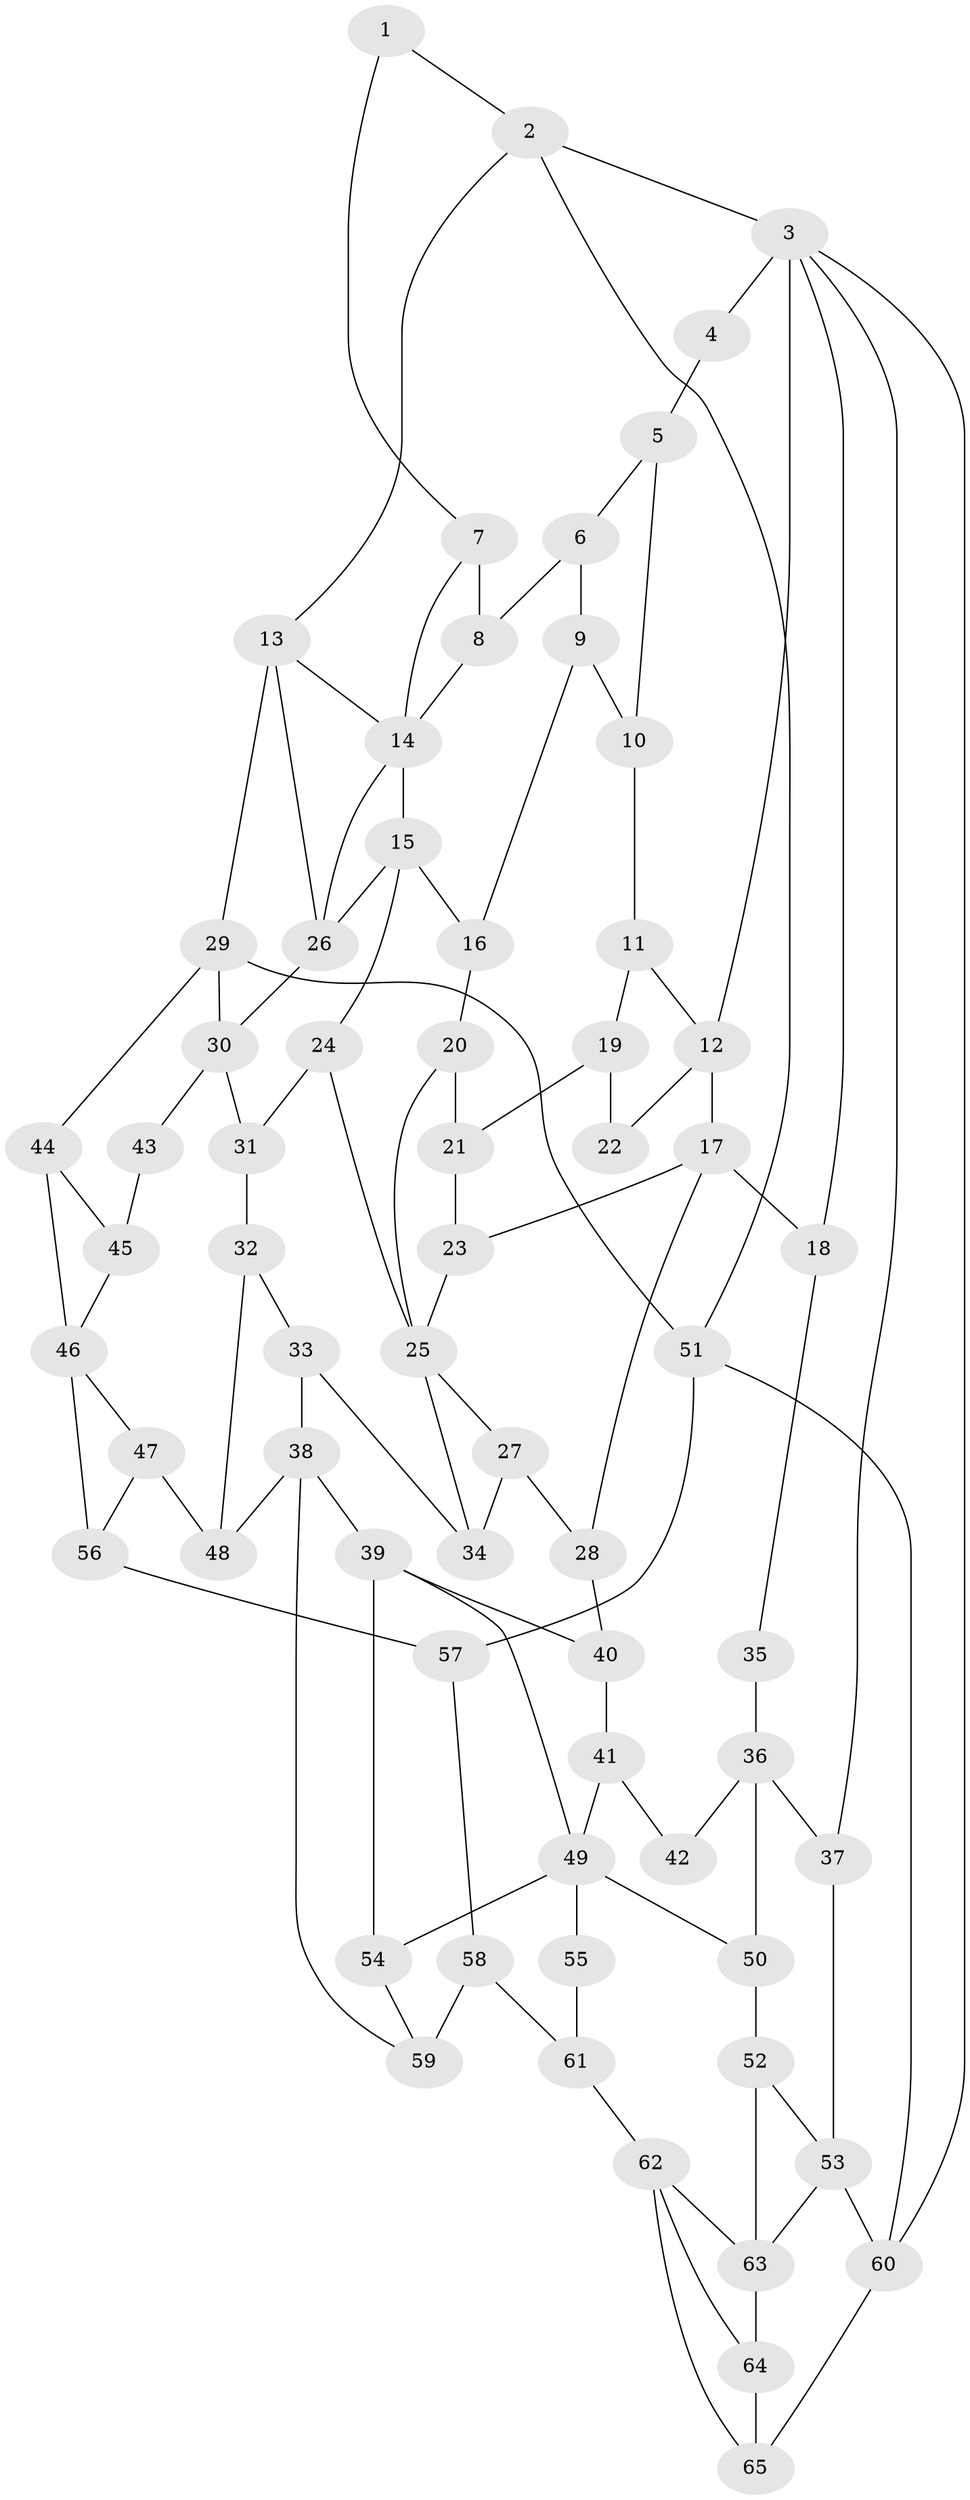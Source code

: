 // original degree distribution, {3: 0.023076923076923078, 6: 0.25384615384615383, 4: 0.25384615384615383, 5: 0.46923076923076923}
// Generated by graph-tools (version 1.1) at 2025/54/03/04/25 22:54:09]
// undirected, 65 vertices, 107 edges
graph export_dot {
  node [color=gray90,style=filled];
  1;
  2;
  3;
  4;
  5;
  6;
  7;
  8;
  9;
  10;
  11;
  12;
  13;
  14;
  15;
  16;
  17;
  18;
  19;
  20;
  21;
  22;
  23;
  24;
  25;
  26;
  27;
  28;
  29;
  30;
  31;
  32;
  33;
  34;
  35;
  36;
  37;
  38;
  39;
  40;
  41;
  42;
  43;
  44;
  45;
  46;
  47;
  48;
  49;
  50;
  51;
  52;
  53;
  54;
  55;
  56;
  57;
  58;
  59;
  60;
  61;
  62;
  63;
  64;
  65;
  1 -- 2 [weight=1.0];
  1 -- 7 [weight=1.0];
  2 -- 3 [weight=1.0];
  2 -- 13 [weight=1.0];
  2 -- 51 [weight=1.0];
  3 -- 4 [weight=2.0];
  3 -- 12 [weight=1.0];
  3 -- 18 [weight=1.0];
  3 -- 37 [weight=1.0];
  3 -- 60 [weight=1.0];
  4 -- 5 [weight=1.0];
  5 -- 6 [weight=1.0];
  5 -- 10 [weight=1.0];
  6 -- 8 [weight=1.0];
  6 -- 9 [weight=2.0];
  7 -- 8 [weight=1.0];
  7 -- 14 [weight=1.0];
  8 -- 14 [weight=1.0];
  9 -- 10 [weight=1.0];
  9 -- 16 [weight=1.0];
  10 -- 11 [weight=1.0];
  11 -- 12 [weight=1.0];
  11 -- 19 [weight=1.0];
  12 -- 17 [weight=2.0];
  12 -- 22 [weight=1.0];
  13 -- 14 [weight=1.0];
  13 -- 26 [weight=1.0];
  13 -- 29 [weight=2.0];
  14 -- 15 [weight=2.0];
  14 -- 26 [weight=1.0];
  15 -- 16 [weight=1.0];
  15 -- 24 [weight=1.0];
  15 -- 26 [weight=1.0];
  16 -- 20 [weight=1.0];
  17 -- 18 [weight=2.0];
  17 -- 23 [weight=1.0];
  17 -- 28 [weight=1.0];
  18 -- 35 [weight=1.0];
  19 -- 21 [weight=1.0];
  19 -- 22 [weight=2.0];
  20 -- 21 [weight=1.0];
  20 -- 25 [weight=1.0];
  21 -- 23 [weight=1.0];
  23 -- 25 [weight=1.0];
  24 -- 25 [weight=2.0];
  24 -- 31 [weight=1.0];
  25 -- 27 [weight=1.0];
  25 -- 34 [weight=1.0];
  26 -- 30 [weight=1.0];
  27 -- 28 [weight=1.0];
  27 -- 34 [weight=1.0];
  28 -- 40 [weight=1.0];
  29 -- 30 [weight=1.0];
  29 -- 44 [weight=1.0];
  29 -- 51 [weight=1.0];
  30 -- 31 [weight=2.0];
  30 -- 43 [weight=2.0];
  31 -- 32 [weight=1.0];
  32 -- 33 [weight=1.0];
  32 -- 48 [weight=1.0];
  33 -- 34 [weight=1.0];
  33 -- 38 [weight=1.0];
  35 -- 36 [weight=2.0];
  36 -- 37 [weight=1.0];
  36 -- 42 [weight=2.0];
  36 -- 50 [weight=1.0];
  37 -- 53 [weight=2.0];
  38 -- 39 [weight=2.0];
  38 -- 48 [weight=1.0];
  38 -- 59 [weight=1.0];
  39 -- 40 [weight=1.0];
  39 -- 49 [weight=1.0];
  39 -- 54 [weight=1.0];
  40 -- 41 [weight=1.0];
  41 -- 42 [weight=1.0];
  41 -- 49 [weight=1.0];
  43 -- 45 [weight=1.0];
  44 -- 45 [weight=1.0];
  44 -- 46 [weight=1.0];
  45 -- 46 [weight=1.0];
  46 -- 47 [weight=1.0];
  46 -- 56 [weight=3.0];
  47 -- 48 [weight=1.0];
  47 -- 56 [weight=1.0];
  49 -- 50 [weight=1.0];
  49 -- 54 [weight=1.0];
  49 -- 55 [weight=2.0];
  50 -- 52 [weight=1.0];
  51 -- 57 [weight=1.0];
  51 -- 60 [weight=1.0];
  52 -- 53 [weight=2.0];
  52 -- 63 [weight=1.0];
  53 -- 60 [weight=1.0];
  53 -- 63 [weight=1.0];
  54 -- 59 [weight=1.0];
  55 -- 61 [weight=1.0];
  56 -- 57 [weight=2.0];
  57 -- 58 [weight=2.0];
  58 -- 59 [weight=2.0];
  58 -- 61 [weight=2.0];
  60 -- 65 [weight=1.0];
  61 -- 62 [weight=2.0];
  62 -- 63 [weight=1.0];
  62 -- 64 [weight=2.0];
  62 -- 65 [weight=1.0];
  63 -- 64 [weight=3.0];
  64 -- 65 [weight=1.0];
}
